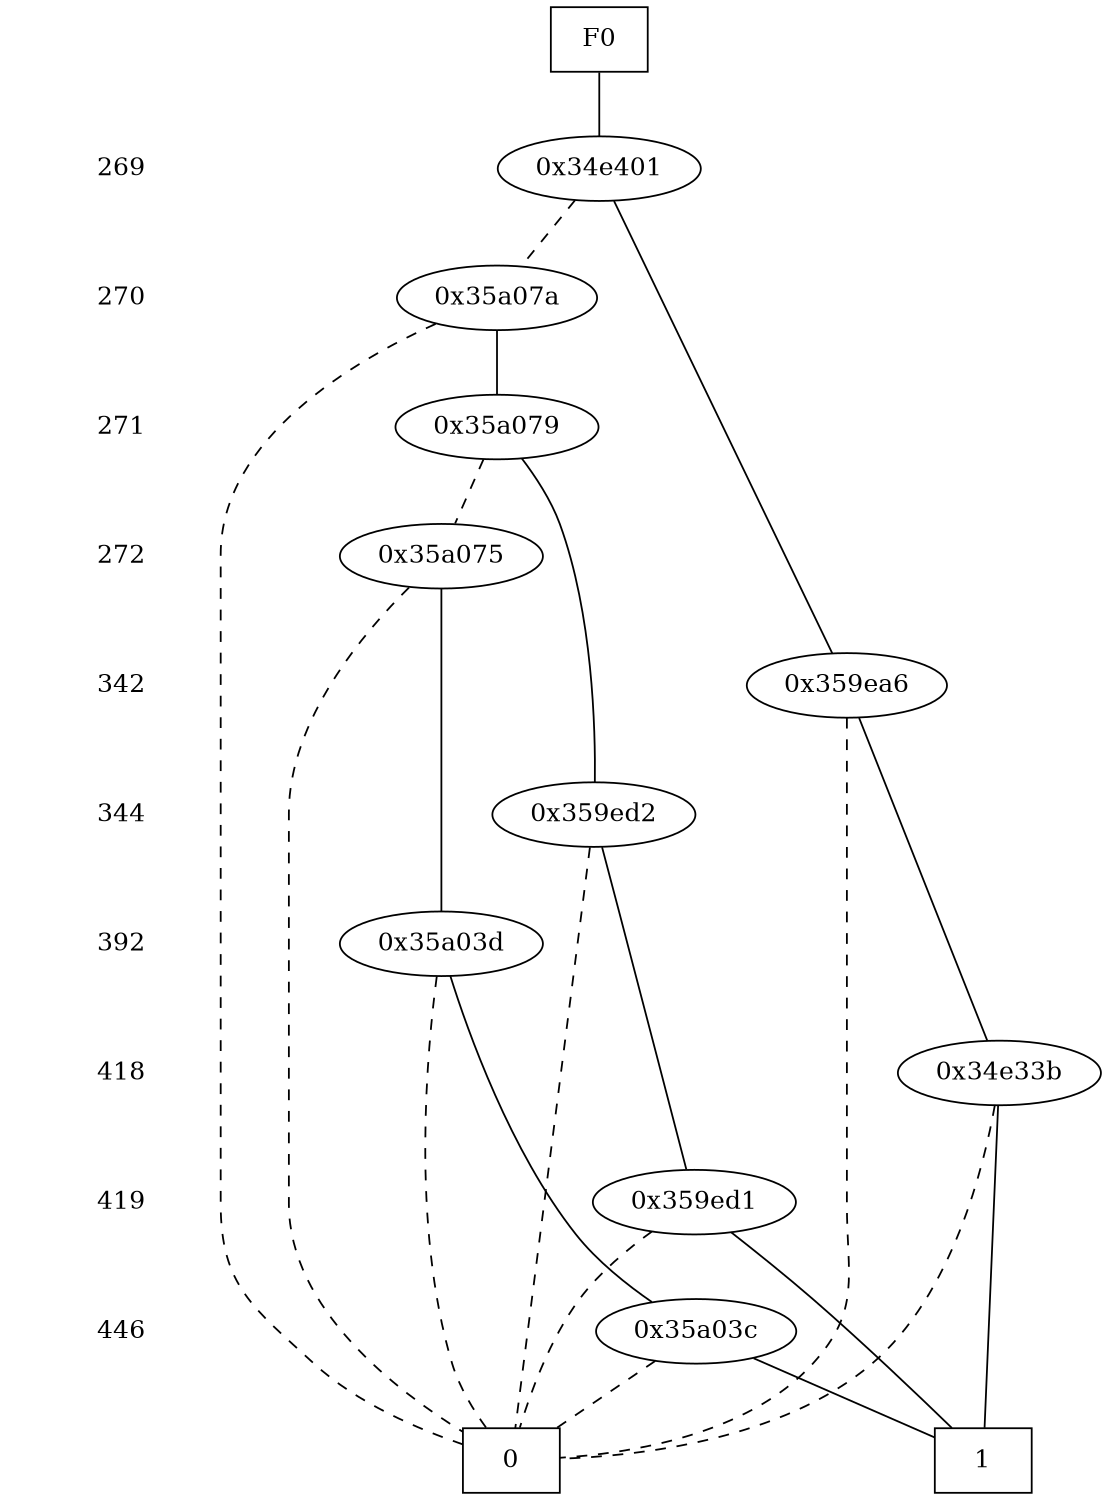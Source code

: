 digraph "ZDD" {
size = "7.5,10"
center = true;
edge [dir = none];
{ node [shape = plaintext];
  edge [style = invis];
  "CONST NODES" [style = invis];
" 269 " -> " 270 " -> " 271 " -> " 272 " -> " 342 " -> " 344 " -> " 392 " -> " 418 " -> " 419 " -> " 446 " -> "CONST NODES"; 
}
{ rank = same; node [shape = box]; edge [style = invis];
"F0"; }
{ rank = same; " 269 ";
"0x34e401";
}
{ rank = same; " 270 ";
"0x35a07a";
}
{ rank = same; " 271 ";
"0x35a079";
}
{ rank = same; " 272 ";
"0x35a075";
}
{ rank = same; " 342 ";
"0x359ea6";
}
{ rank = same; " 344 ";
"0x359ed2";
}
{ rank = same; " 392 ";
"0x35a03d";
}
{ rank = same; " 418 ";
"0x34e33b";
}
{ rank = same; " 419 ";
"0x359ed1";
}
{ rank = same; " 446 ";
"0x35a03c";
}
{ rank = same; "CONST NODES";
{ node [shape = box]; "0x2b419f";
"0x2b419e";
}
}
"F0" -> "0x34e401" [style = solid];
"0x34e401" -> "0x359ea6";
"0x34e401" -> "0x35a07a" [style = dashed];
"0x35a07a" -> "0x35a079";
"0x35a07a" -> "0x2b419f" [style = dashed];
"0x35a079" -> "0x359ed2";
"0x35a079" -> "0x35a075" [style = dashed];
"0x35a075" -> "0x35a03d";
"0x35a075" -> "0x2b419f" [style = dashed];
"0x359ea6" -> "0x34e33b";
"0x359ea6" -> "0x2b419f" [style = dashed];
"0x359ed2" -> "0x359ed1";
"0x359ed2" -> "0x2b419f" [style = dashed];
"0x35a03d" -> "0x35a03c";
"0x35a03d" -> "0x2b419f" [style = dashed];
"0x34e33b" -> "0x2b419e";
"0x34e33b" -> "0x2b419f" [style = dashed];
"0x359ed1" -> "0x2b419e";
"0x359ed1" -> "0x2b419f" [style = dashed];
"0x35a03c" -> "0x2b419e";
"0x35a03c" -> "0x2b419f" [style = dashed];
"0x2b419f" [label = "0"];
"0x2b419e" [label = "1"];
}
